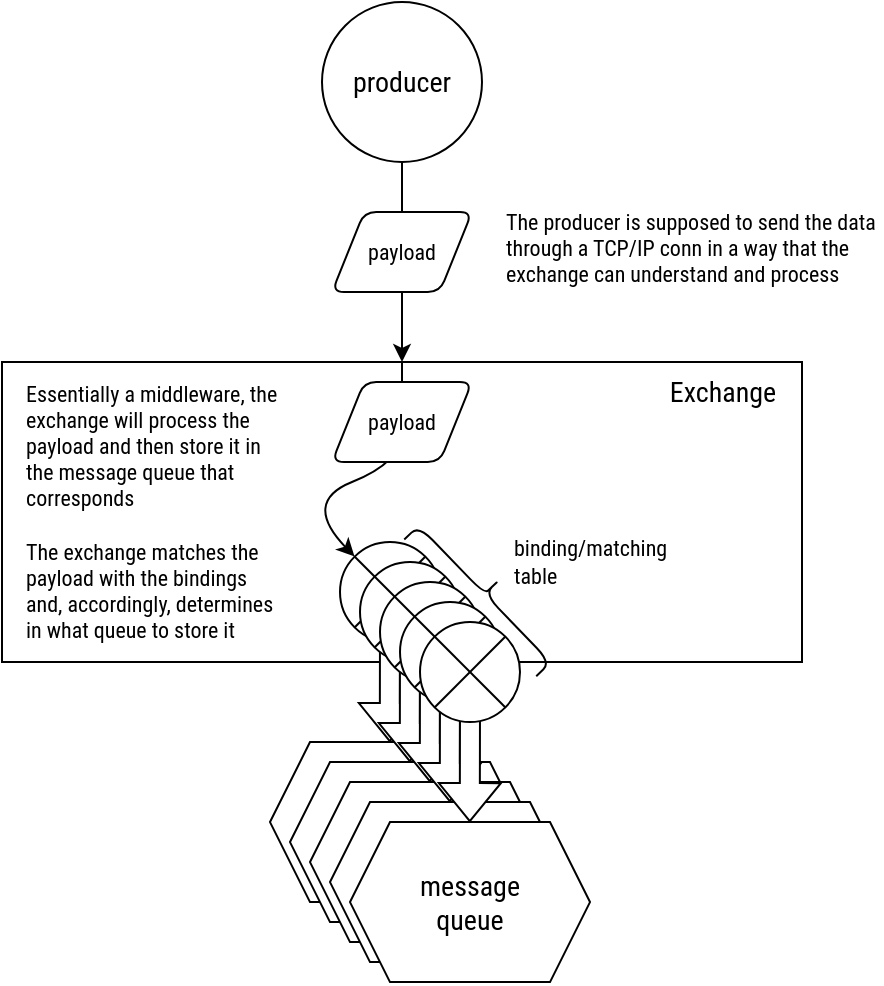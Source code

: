 <mxfile version="26.2.2">
  <diagram id="9EhcTie6NZu4tCn4s0fb" name="Page-1">
    <mxGraphModel dx="556" dy="909" grid="1" gridSize="10" guides="1" tooltips="1" connect="1" arrows="1" fold="1" page="1" pageScale="1" pageWidth="827" pageHeight="1169" math="0" shadow="0">
      <root>
        <mxCell id="0" />
        <mxCell id="1" parent="0" />
        <mxCell id="s6GvZxLl4K5e8J9JrSwZ-2" value="" style="whiteSpace=wrap;html=1;fillColor=none;fontFamily=Roboto Condensed;glass=0;shadow=0;strokeColor=default;strokeWidth=1;rounded=0;fontSource=https%3A%2F%2Ffonts.googleapis.com%2Fcss%3Ffamily%3DRoboto%2BCondensed;" parent="1" vertex="1">
          <mxGeometry x="200" y="210" width="400" height="150" as="geometry" />
        </mxCell>
        <mxCell id="s6GvZxLl4K5e8J9JrSwZ-1" value="message&lt;div&gt;queue&lt;/div&gt;" style="shape=hexagon;perimeter=hexagonPerimeter2;whiteSpace=wrap;html=1;fixedSize=1;fontFamily=Roboto Condensed;horizontal=1;fontSize=14;fontSource=https%3A%2F%2Ffonts.googleapis.com%2Fcss%3Ffamily%3DRoboto%2BCondensed;" parent="1" vertex="1">
          <mxGeometry x="334" y="400.05" width="120" height="80" as="geometry" />
        </mxCell>
        <mxCell id="s6GvZxLl4K5e8J9JrSwZ-3" value="Exchange" style="text;strokeColor=none;fillColor=none;html=1;fontSize=14;fontStyle=0;verticalAlign=middle;align=center;fontFamily=Roboto Condensed;fontSource=https%3A%2F%2Ffonts.googleapis.com%2Fcss%3Ffamily%3DRoboto%2BCondensed;" parent="1" vertex="1">
          <mxGeometry x="520" y="210" width="80" height="30" as="geometry" />
        </mxCell>
        <mxCell id="UsQS2KoAoGEQXFjzZ4PK-4" value="" style="edgeStyle=orthogonalEdgeStyle;rounded=0;orthogonalLoop=1;jettySize=auto;html=1;fontFamily=Roboto Condensed;fontSource=https%3A%2F%2Ffonts.googleapis.com%2Fcss%3Ffamily%3DRoboto%2BCondensed;" parent="1" source="UsQS2KoAoGEQXFjzZ4PK-3" target="s6GvZxLl4K5e8J9JrSwZ-2" edge="1">
          <mxGeometry relative="1" as="geometry" />
        </mxCell>
        <mxCell id="UsQS2KoAoGEQXFjzZ4PK-3" value="producer" style="ellipse;whiteSpace=wrap;html=1;aspect=fixed;horizontal=1;fontFamily=Roboto Condensed;fontSize=14;fontSource=https%3A%2F%2Ffonts.googleapis.com%2Fcss%3Ffamily%3DRoboto%2BCondensed;" parent="1" vertex="1">
          <mxGeometry x="360" y="30" width="80" height="80" as="geometry" />
        </mxCell>
        <mxCell id="tCBcID6sHDaUzBHMdhAB-3" value="&lt;span&gt;The producer is supposed to send the data through a TCP/IP conn in a way that the exchange can understand and process&lt;/span&gt;" style="text;align=left;verticalAlign=middle;whiteSpace=wrap;rounded=0;fontSize=11;fontFamily=Roboto Condensed;html=1;shadow=0;horizontal=1;fontSource=https%3A%2F%2Ffonts.googleapis.com%2Fcss%3Ffamily%3DRoboto%2BCondensed;" parent="1" vertex="1">
          <mxGeometry x="450" y="130" width="190" height="45" as="geometry" />
        </mxCell>
        <mxCell id="tCBcID6sHDaUzBHMdhAB-4" value="&lt;font style=&quot;font-size: 11px;&quot;&gt;payload&lt;/font&gt;" style="shape=parallelogram;html=1;strokeWidth=1;perimeter=parallelogramPerimeter;whiteSpace=wrap;rounded=1;arcSize=12;size=0.23;fontFamily=Roboto Condensed;fontSource=https%3A%2F%2Ffonts.googleapis.com%2Fcss%3Ffamily%3DRoboto%2BCondensed;" parent="1" vertex="1">
          <mxGeometry x="365" y="135" width="70" height="40" as="geometry" />
        </mxCell>
        <mxCell id="tCBcID6sHDaUzBHMdhAB-5" value="&lt;span&gt;Essentially a middleware, the exchange will process the payload and then store it in the message queue that corresponds&lt;/span&gt;&lt;div&gt;&lt;span&gt;&lt;br&gt;&lt;/span&gt;&lt;/div&gt;&lt;div&gt;&lt;span&gt;The exchange matches the payload with the bindings and, accordingly, determines in what queue to store it&lt;/span&gt;&lt;/div&gt;" style="text;align=left;verticalAlign=middle;whiteSpace=wrap;rounded=0;fontSize=11;fontFamily=Roboto Condensed;html=1;shadow=0;horizontal=1;fontSource=https%3A%2F%2Ffonts.googleapis.com%2Fcss%3Ffamily%3DRoboto%2BCondensed;" parent="1" vertex="1">
          <mxGeometry x="210" y="220" width="130" height="130" as="geometry" />
        </mxCell>
        <mxCell id="tCBcID6sHDaUzBHMdhAB-6" value="message&lt;div&gt;queue&lt;/div&gt;" style="shape=hexagon;perimeter=hexagonPerimeter2;whiteSpace=wrap;html=1;fixedSize=1;fontFamily=Roboto Condensed;horizontal=1;fontSize=14;fontSource=https%3A%2F%2Ffonts.googleapis.com%2Fcss%3Ffamily%3DRoboto%2BCondensed;" parent="1" vertex="1">
          <mxGeometry x="344" y="410.05" width="120" height="80" as="geometry" />
        </mxCell>
        <mxCell id="tCBcID6sHDaUzBHMdhAB-7" value="message&lt;div&gt;queue&lt;/div&gt;" style="shape=hexagon;perimeter=hexagonPerimeter2;whiteSpace=wrap;html=1;fixedSize=1;fontFamily=Roboto Condensed;horizontal=1;fontSize=14;fontSource=https%3A%2F%2Ffonts.googleapis.com%2Fcss%3Ffamily%3DRoboto%2BCondensed;" parent="1" vertex="1">
          <mxGeometry x="354" y="420.05" width="120" height="80" as="geometry" />
        </mxCell>
        <mxCell id="tCBcID6sHDaUzBHMdhAB-8" value="message&lt;div&gt;queue&lt;/div&gt;" style="shape=hexagon;perimeter=hexagonPerimeter2;whiteSpace=wrap;html=1;fixedSize=1;fontFamily=Roboto Condensed;horizontal=1;fontSize=14;fontSource=https%3A%2F%2Ffonts.googleapis.com%2Fcss%3Ffamily%3DRoboto%2BCondensed;" parent="1" vertex="1">
          <mxGeometry x="364" y="430.05" width="120" height="80" as="geometry" />
        </mxCell>
        <mxCell id="tCBcID6sHDaUzBHMdhAB-9" value="message&lt;div&gt;queue&lt;/div&gt;" style="shape=hexagon;perimeter=hexagonPerimeter2;whiteSpace=wrap;html=1;fixedSize=1;fontFamily=Roboto Condensed;horizontal=1;fontSize=14;fontSource=https%3A%2F%2Ffonts.googleapis.com%2Fcss%3Ffamily%3DRoboto%2BCondensed;" parent="1" vertex="1">
          <mxGeometry x="374" y="440.05" width="120" height="80" as="geometry" />
        </mxCell>
        <mxCell id="h67KXnezlHiRvos_DW-S-2" value="" style="shape=flexArrow;endArrow=classic;html=1;rounded=0;entryX=0.5;entryY=0;entryDx=0;entryDy=0;exitX=0.5;exitY=0.533;exitDx=0;exitDy=0;exitPerimeter=0;fillColor=default;fontFamily=Roboto Condensed;fontSource=https%3A%2F%2Ffonts.googleapis.com%2Fcss%3Ffamily%3DRoboto%2BCondensed;" edge="1" parent="1">
          <mxGeometry width="50" height="50" relative="1" as="geometry">
            <mxPoint x="394" y="340.0" as="sourcePoint" />
            <mxPoint x="393.9" y="400.05" as="targetPoint" />
          </mxGeometry>
        </mxCell>
        <mxCell id="h67KXnezlHiRvos_DW-S-3" value="" style="shape=flexArrow;endArrow=classic;html=1;rounded=0;entryX=0.5;entryY=0;entryDx=0;entryDy=0;exitX=0.5;exitY=0.533;exitDx=0;exitDy=0;exitPerimeter=0;fillColor=default;fontFamily=Roboto Condensed;fontSource=https%3A%2F%2Ffonts.googleapis.com%2Fcss%3Ffamily%3DRoboto%2BCondensed;" edge="1" parent="1">
          <mxGeometry width="50" height="50" relative="1" as="geometry">
            <mxPoint x="404" y="350.0" as="sourcePoint" />
            <mxPoint x="403.9" y="410.05" as="targetPoint" />
          </mxGeometry>
        </mxCell>
        <mxCell id="h67KXnezlHiRvos_DW-S-4" value="" style="shape=flexArrow;endArrow=classic;html=1;rounded=0;entryX=0.5;entryY=0;entryDx=0;entryDy=0;exitX=0.5;exitY=0.533;exitDx=0;exitDy=0;exitPerimeter=0;fillColor=default;fontFamily=Roboto Condensed;fontSource=https%3A%2F%2Ffonts.googleapis.com%2Fcss%3Ffamily%3DRoboto%2BCondensed;" edge="1" parent="1">
          <mxGeometry width="50" height="50" relative="1" as="geometry">
            <mxPoint x="414" y="360.0" as="sourcePoint" />
            <mxPoint x="413.9" y="420.05" as="targetPoint" />
          </mxGeometry>
        </mxCell>
        <mxCell id="h67KXnezlHiRvos_DW-S-5" value="" style="shape=flexArrow;endArrow=classic;html=1;rounded=0;entryX=0.5;entryY=0;entryDx=0;entryDy=0;exitX=0.5;exitY=0.533;exitDx=0;exitDy=0;exitPerimeter=0;fillColor=default;fontFamily=Roboto Condensed;fontSource=https%3A%2F%2Ffonts.googleapis.com%2Fcss%3Ffamily%3DRoboto%2BCondensed;" edge="1" parent="1">
          <mxGeometry width="50" height="50" relative="1" as="geometry">
            <mxPoint x="424" y="370.0" as="sourcePoint" />
            <mxPoint x="423.9" y="430.05" as="targetPoint" />
          </mxGeometry>
        </mxCell>
        <mxCell id="h67KXnezlHiRvos_DW-S-6" value="" style="shape=flexArrow;endArrow=classic;html=1;rounded=0;entryX=0.5;entryY=0;entryDx=0;entryDy=0;exitX=0.5;exitY=0.533;exitDx=0;exitDy=0;exitPerimeter=0;fillColor=default;fontFamily=Roboto Condensed;fontSource=https%3A%2F%2Ffonts.googleapis.com%2Fcss%3Ffamily%3DRoboto%2BCondensed;" edge="1" parent="1">
          <mxGeometry width="50" height="50" relative="1" as="geometry">
            <mxPoint x="434" y="380.0" as="sourcePoint" />
            <mxPoint x="433.9" y="440.05" as="targetPoint" />
          </mxGeometry>
        </mxCell>
        <mxCell id="h67KXnezlHiRvos_DW-S-7" value="" style="verticalLabelPosition=bottom;verticalAlign=top;html=1;shape=mxgraph.flowchart.or;fontFamily=Roboto Condensed;fontSource=https%3A%2F%2Ffonts.googleapis.com%2Fcss%3Ffamily%3DRoboto%2BCondensed;" vertex="1" parent="1">
          <mxGeometry x="369" y="300" width="50" height="50" as="geometry" />
        </mxCell>
        <mxCell id="h67KXnezlHiRvos_DW-S-9" value="" style="verticalLabelPosition=bottom;verticalAlign=top;html=1;shape=mxgraph.flowchart.or;fontFamily=Roboto Condensed;fontSource=https%3A%2F%2Ffonts.googleapis.com%2Fcss%3Ffamily%3DRoboto%2BCondensed;" vertex="1" parent="1">
          <mxGeometry x="379" y="310" width="50" height="50" as="geometry" />
        </mxCell>
        <mxCell id="h67KXnezlHiRvos_DW-S-10" value="" style="verticalLabelPosition=bottom;verticalAlign=top;html=1;shape=mxgraph.flowchart.or;fontFamily=Roboto Condensed;fontSource=https%3A%2F%2Ffonts.googleapis.com%2Fcss%3Ffamily%3DRoboto%2BCondensed;" vertex="1" parent="1">
          <mxGeometry x="389" y="320" width="50" height="50" as="geometry" />
        </mxCell>
        <mxCell id="h67KXnezlHiRvos_DW-S-11" value="" style="verticalLabelPosition=bottom;verticalAlign=top;html=1;shape=mxgraph.flowchart.or;fontFamily=Roboto Condensed;fontSource=https%3A%2F%2Ffonts.googleapis.com%2Fcss%3Ffamily%3DRoboto%2BCondensed;" vertex="1" parent="1">
          <mxGeometry x="399" y="330" width="50" height="50" as="geometry" />
        </mxCell>
        <mxCell id="h67KXnezlHiRvos_DW-S-12" value="" style="verticalLabelPosition=bottom;verticalAlign=top;html=1;shape=mxgraph.flowchart.or;fontFamily=Roboto Condensed;fontSource=https%3A%2F%2Ffonts.googleapis.com%2Fcss%3Ffamily%3DRoboto%2BCondensed;" vertex="1" parent="1">
          <mxGeometry x="409" y="340" width="50" height="50" as="geometry" />
        </mxCell>
        <mxCell id="h67KXnezlHiRvos_DW-S-14" value="binding/matching&lt;div&gt;table&lt;/div&gt;" style="text;align=left;verticalAlign=middle;whiteSpace=wrap;rounded=0;fontSize=11;fontFamily=Roboto Condensed;html=1;shadow=0;horizontal=1;fontSource=https%3A%2F%2Ffonts.googleapis.com%2Fcss%3Ffamily%3DRoboto%2BCondensed;" vertex="1" parent="1">
          <mxGeometry x="454" y="300" width="81" height="20" as="geometry" />
        </mxCell>
        <mxCell id="h67KXnezlHiRvos_DW-S-15" value="" style="shape=curlyBracket;whiteSpace=wrap;html=1;rounded=1;labelPosition=left;verticalLabelPosition=middle;align=right;verticalAlign=middle;rotation=136;fontFamily=Roboto Condensed;fontSource=https%3A%2F%2Ffonts.googleapis.com%2Fcss%3Ffamily%3DRoboto%2BCondensed;" vertex="1" parent="1">
          <mxGeometry x="431.32" y="278.51" width="20" height="95" as="geometry" />
        </mxCell>
        <mxCell id="h67KXnezlHiRvos_DW-S-16" value="" style="curved=1;endArrow=classic;html=1;rounded=0;entryX=0.145;entryY=0.145;entryDx=0;entryDy=0;entryPerimeter=0;exitX=0.5;exitY=0;exitDx=0;exitDy=0;fontFamily=Roboto Condensed;fontSource=https%3A%2F%2Ffonts.googleapis.com%2Fcss%3Ffamily%3DRoboto%2BCondensed;" edge="1" parent="1" source="s6GvZxLl4K5e8J9JrSwZ-2" target="h67KXnezlHiRvos_DW-S-7">
          <mxGeometry width="50" height="50" relative="1" as="geometry">
            <mxPoint x="334" y="350" as="sourcePoint" />
            <mxPoint x="384" y="300" as="targetPoint" />
            <Array as="points">
              <mxPoint x="400" y="230" />
              <mxPoint x="400" y="260" />
              <mxPoint x="350" y="280" />
            </Array>
          </mxGeometry>
        </mxCell>
        <mxCell id="tCBcID6sHDaUzBHMdhAB-10" value="&lt;font style=&quot;font-size: 11px;&quot;&gt;payload&lt;/font&gt;" style="shape=parallelogram;html=1;strokeWidth=1;perimeter=parallelogramPerimeter;whiteSpace=wrap;rounded=1;arcSize=12;size=0.23;fontFamily=Roboto Condensed;fontSource=https%3A%2F%2Ffonts.googleapis.com%2Fcss%3Ffamily%3DRoboto%2BCondensed;" parent="1" vertex="1">
          <mxGeometry x="365" y="220" width="70" height="40" as="geometry" />
        </mxCell>
      </root>
    </mxGraphModel>
  </diagram>
</mxfile>
